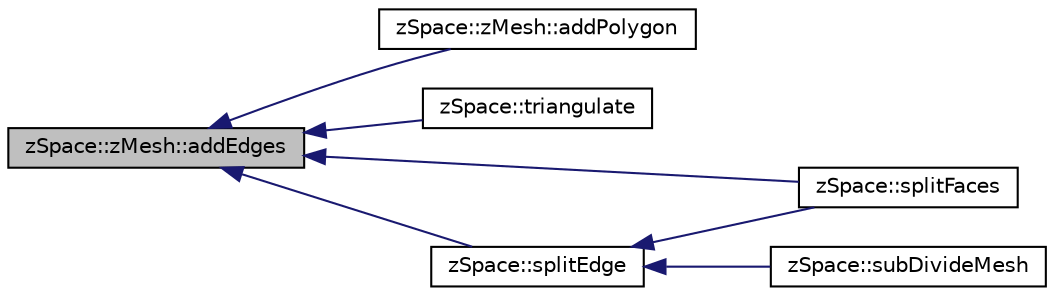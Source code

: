 digraph "zSpace::zMesh::addEdges"
{
  edge [fontname="Helvetica",fontsize="10",labelfontname="Helvetica",labelfontsize="10"];
  node [fontname="Helvetica",fontsize="10",shape=record];
  rankdir="LR";
  Node32 [label="zSpace::zMesh::addEdges",height=0.2,width=0.4,color="black", fillcolor="grey75", style="filled", fontcolor="black"];
  Node32 -> Node33 [dir="back",color="midnightblue",fontsize="10",style="solid",fontname="Helvetica"];
  Node33 [label="zSpace::zMesh::addPolygon",height=0.2,width=0.4,color="black", fillcolor="white", style="filled",URL="$classz_space_1_1z_mesh.html#ada4fb88bb2402a06f75d730e23597407",tooltip="This method adds a face to the faces array and updates the pointers of vertices, edges and polygons o..."];
  Node32 -> Node34 [dir="back",color="midnightblue",fontsize="10",style="solid",fontname="Helvetica"];
  Node34 [label="zSpace::triangulate",height=0.2,width=0.4,color="black", fillcolor="white", style="filled",URL="$group__z_mesh_modifiers.html#ga75ee8f140a3311506a932b866523a1de",tooltip="This method triangulates the input mesh. "];
  Node32 -> Node35 [dir="back",color="midnightblue",fontsize="10",style="solid",fontname="Helvetica"];
  Node35 [label="zSpace::splitEdge",height=0.2,width=0.4,color="black", fillcolor="white", style="filled",URL="$group__z_mesh_modifiers.html#ga2259376b4c9c7cebc97c491574a47e24",tooltip="This method splits an edge and inserts a vertex along the edge at the input factor. "];
  Node35 -> Node36 [dir="back",color="midnightblue",fontsize="10",style="solid",fontname="Helvetica"];
  Node36 [label="zSpace::splitFaces",height=0.2,width=0.4,color="black", fillcolor="white", style="filled",URL="$group__z_mesh_modifiers.html#gaeda022d590a10b38c94e75bc0e278d80",tooltip="This method splits a set of edges and faces of a mesh in a continuous manner. "];
  Node35 -> Node37 [dir="back",color="midnightblue",fontsize="10",style="solid",fontname="Helvetica"];
  Node37 [label="zSpace::subDivideMesh",height=0.2,width=0.4,color="black", fillcolor="white", style="filled",URL="$group__z_mesh_modifiers.html#gaaa9902fbf3ac2600afbf54335c286760",tooltip="This method subdivides all the faces and edges of the mesh. "];
  Node32 -> Node36 [dir="back",color="midnightblue",fontsize="10",style="solid",fontname="Helvetica"];
}

